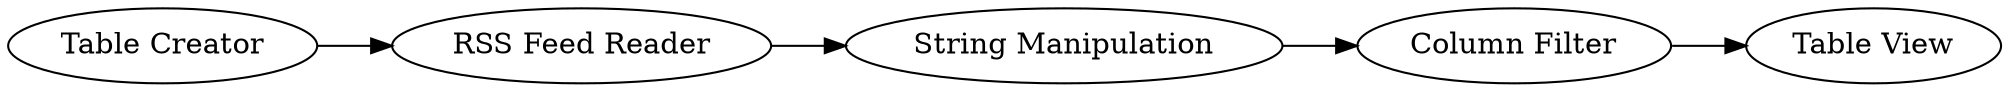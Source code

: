 digraph {
	1 -> 1020
	2 -> 1
	1020 -> 1022
	1022 -> 1021
	1021 [label="Table View"]
	1 [label="RSS Feed Reader"]
	1022 [label="Column Filter"]
	1020 [label="String Manipulation"]
	2 [label="Table Creator"]
	rankdir=LR
}
